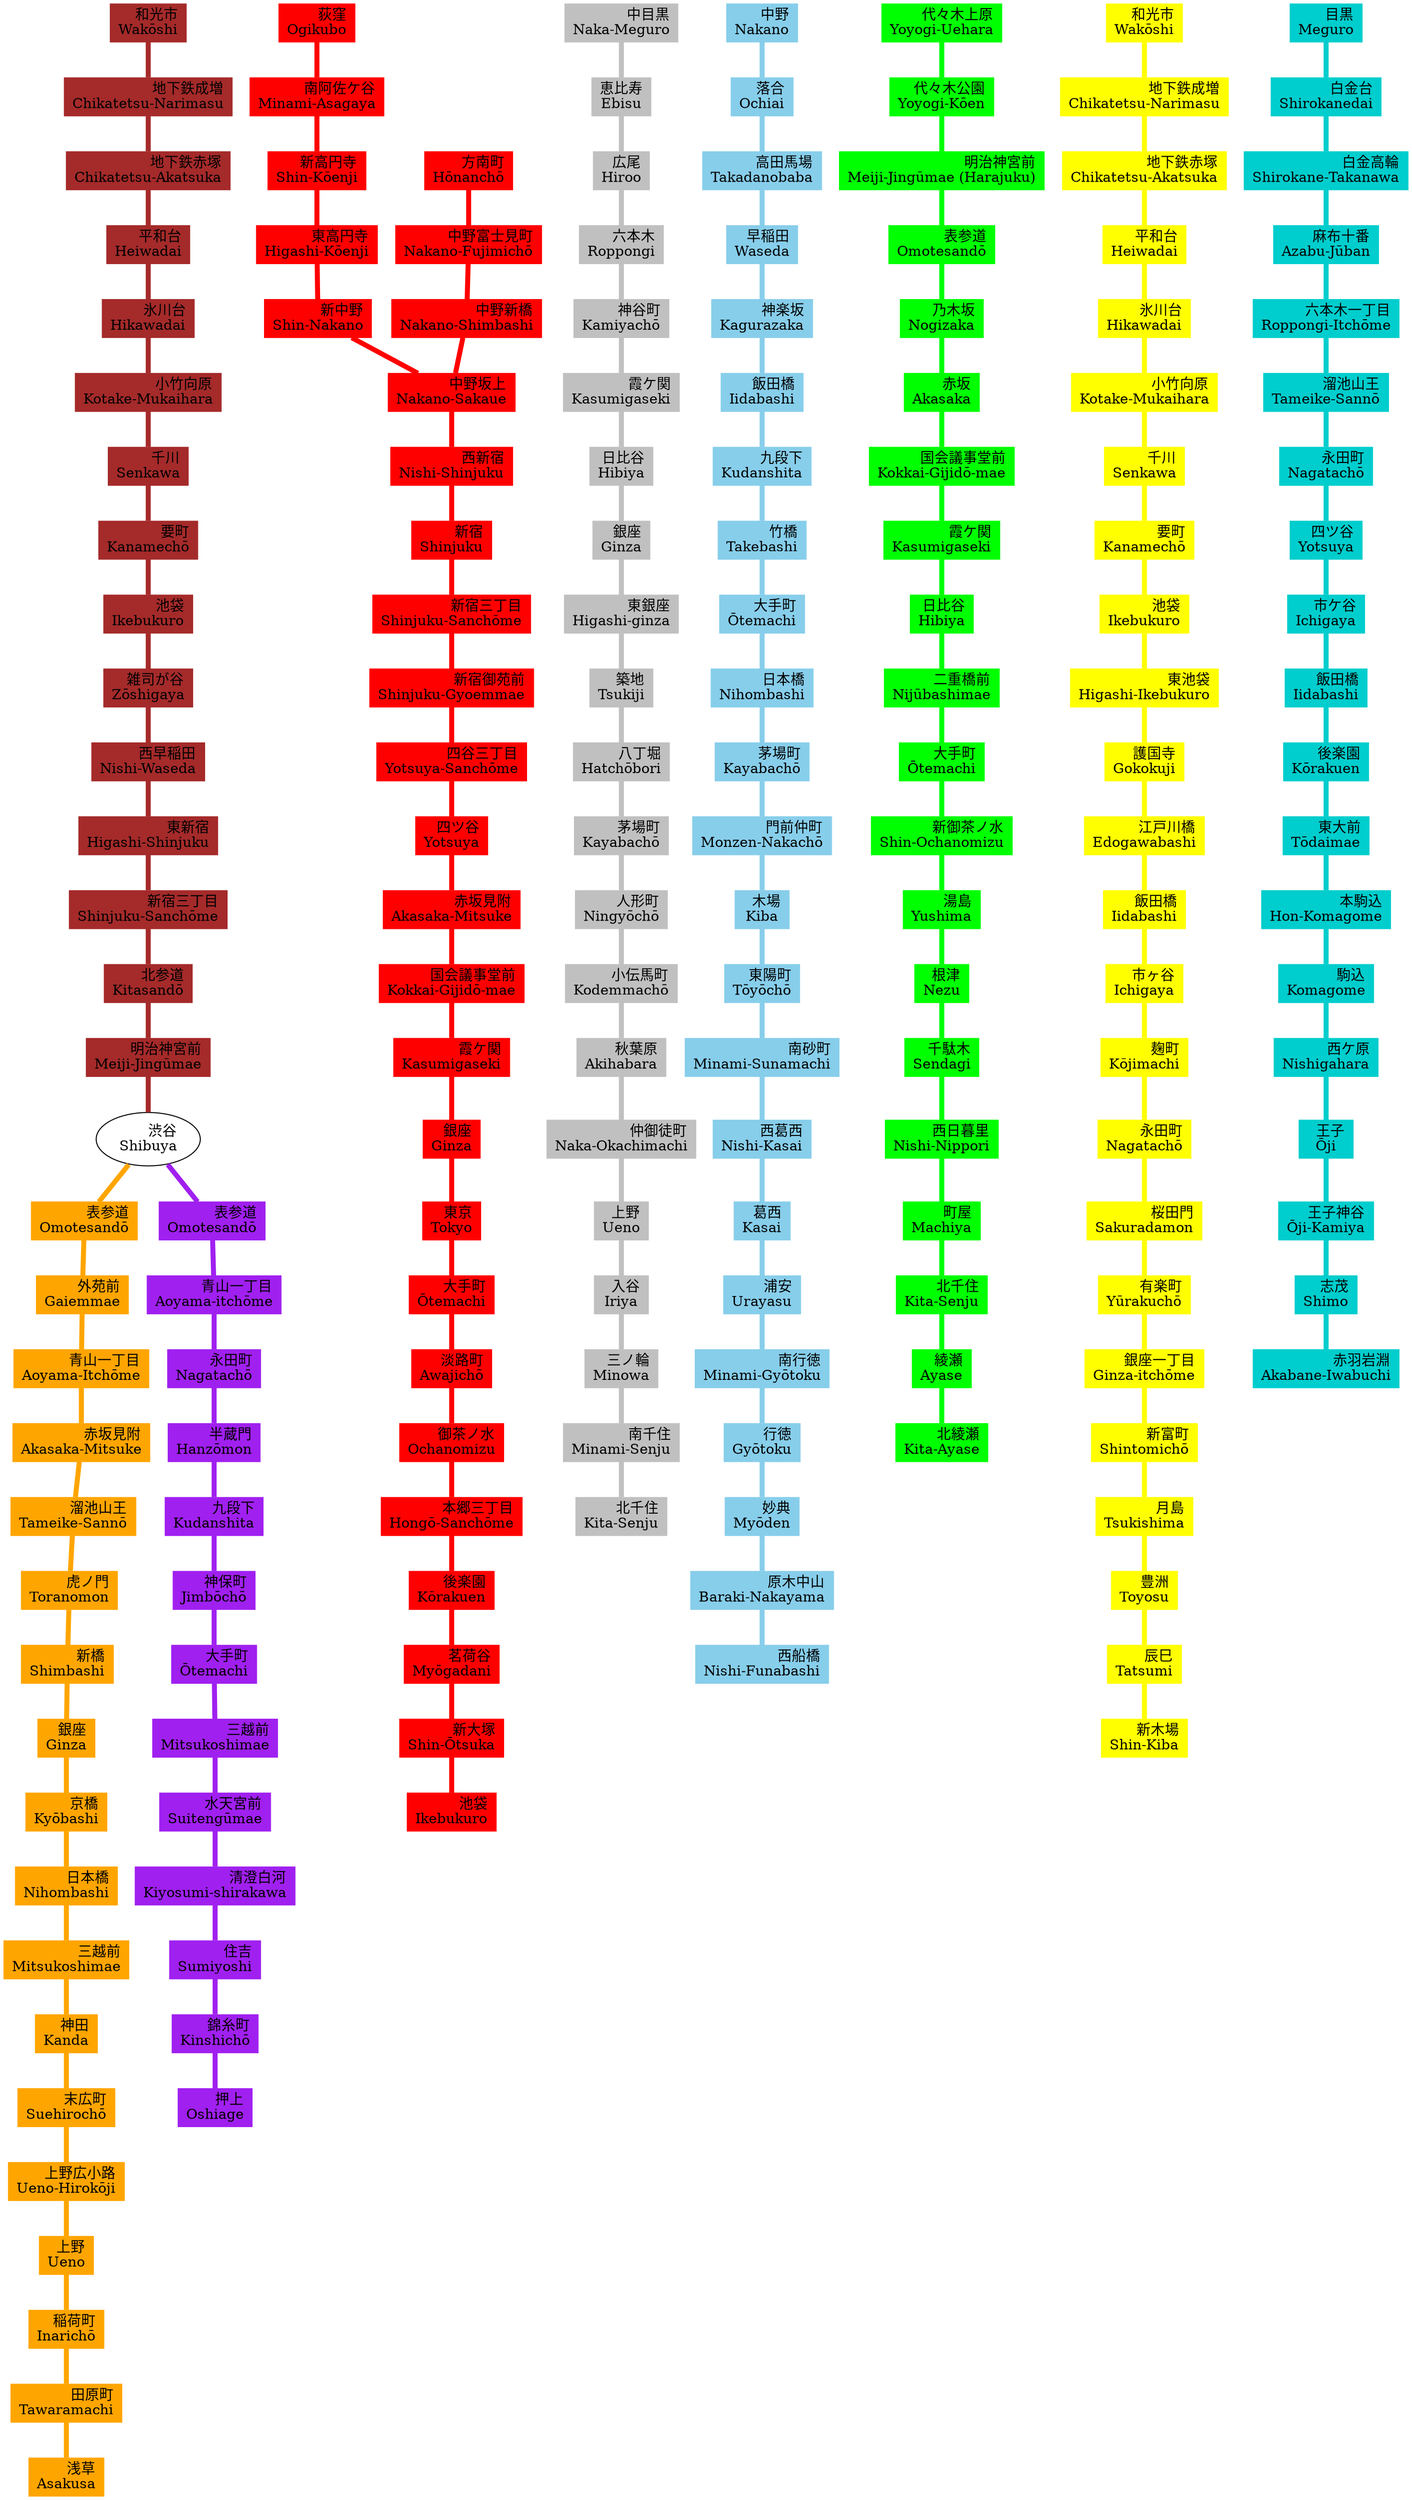 // Line                               | Code | Color        |
// -----------------------------------+------+--------------+
// No 3:  Ginza Line                  | G    | orange       |
// No 4:  Marunouchi Line             | M    | red          |
// No 4:  Marunouchi Line Branch Line | m    | red          |
// No 2:  Hibiya Line                 | H    | gray         |
// No 5:  Tōzai Line                  | T    | skyblue      |
// No 9:  Chiyoda Line                | C    | green        |
// No 8:  Yūrakuchō Line              | Y    | yellow       |
// No 11: Hanzōmon Line               | Z    | purple       |
// No 7:  Namboku Line                | N    | cyan3        |
// No 13: Fukutoshin Line             | F    | brown        |

graph tokyo_metro {
    node [shape=box, style=filled]
    edge [penwidth=5]

    // No 3: Ginza Line
    node [color=orange, fontcolor=black]
    G01_F16_Z01 [label="渋谷\rShibuya"]
    G02 [label="表参道\rOmotesandō"]
    G03 [label="外苑前\rGaiemmae"]
    G04 [label="青山一丁目\rAoyama-Itchōme"]
    G05 [label="赤坂見附\rAkasaka-Mitsuke"]
    G06 [label="溜池山王\rTameike-Sannō"]
    G07 [label="虎ノ門\rToranomon"]
    G08 [label="新橋\rShimbashi"]
    G09 [label="銀座\rGinza"]
    G10 [label="京橋\rKyōbashi"]
    G11 [label="日本橋\rNihombashi"]
    G12 [label="三越前\rMitsukoshimae"]
    G13 [label="神田\rKanda"]
    G14 [label="末広町\rSuehirochō"]
    G15 [label="上野広小路\rUeno-Hirokōji"]
    G16 [label="上野\rUeno"]
    G17 [label="稲荷町\rInarichō"]
    G18 [label="田原町\rTawaramachi"]
    G19 [label="浅草\rAsakusa"]

    edge [color=orange]
    G01_F16_Z01 -- G02 -- G03 -- G04 -- G05 -- G06 -- G07 -- G08 -- G09 -- G10 -- G11 -- G12 -- G13 -- G14 -- G15 -- G16 -- G17 -- G18 -- G19

    // No 4: Marunouchi Line
    node [color=red, fontcolor=black]
    M01 [label="荻窪\rOgikubo"]
    M02 [label="南阿佐ケ谷\rMinami-Asagaya"]
    M03 [label="新高円寺\rShin-Kōenji"]
    M04 [label="東高円寺\rHigashi-Kōenji"]
    M05 [label="新中野\rShin-Nakano"]
    M06 [label="中野坂上\rNakano-Sakaue"]
    M07 [label="西新宿\rNishi-Shinjuku"]
    M08 [label="新宿\rShinjuku"]
    M09 [label="新宿三丁目\rShinjuku-Sanchōme"]
    M10 [label="新宿御苑前\rShinjuku-Gyoemmae"]
    M11 [label="四谷三丁目\rYotsuya-Sanchōme"]
    M12 [label="四ツ谷\rYotsuya"]
    M13 [label="赤坂見附\rAkasaka-Mitsuke"]
    M14 [label="国会議事堂前\rKokkai-Gijidō-mae"]
    M15 [label="霞ケ関\rKasumigaseki"]
    M16 [label="銀座\rGinza"]
    M17 [label="東京\rTokyo"]
    M18 [label="大手町\rŌtemachi"]
    M19 [label="淡路町\rAwajichō"]
    M20 [label="御茶ノ水\rOchanomizu"]
    M21 [label="本郷三丁目\rHongō-Sanchōme"]
    M22 [label="後楽園\rKōrakuen"]
    M23 [label="茗荷谷\rMyōgadani"]
    M24 [label="新大塚\rShin-Ōtsuka"]
    M25 [label="池袋\rIkebukuro"]

    edge [color=red]
    M01 -- M02 -- M03 -- M04 -- M05 -- M06 -- M07 -- M08 -- M09 -- M10 -- M11 -- M12 -- M13 -- M14 -- M15 -- M16 -- M17 -- M18 -- M19 -- M20 -- M21 -- M22 -- M23 -- M24 -- M25

    // No 4: Marunouchi Line Branch Line
    node [color=red, fontcolor=black]
    m03 [label="方南町\rHōnanchō"]
    m04 [label="中野富士見町\rNakano-Fujimichō"]
    m05 [label="中野新橋\rNakano-Shimbashi"]
    M06 [label="中野坂上\rNakano-Sakaue"]

    edge [color=red]
    m03 -- m04 -- m05 -- M06

    // No 2: Hibiya Line
    node [color=gray, fontcolor=black]
    H01 [label="中目黒\rNaka-Meguro"]
    H02 [label="恵比寿\rEbisu"]
    H03 [label="広尾\rHiroo"]
    H04 [label="六本木\rRoppongi"]
    H05 [label="神谷町\rKamiyachō"]
    H06 [label="霞ケ関\rKasumigaseki"]
    H07 [label="日比谷\rHibiya"]
    H08 [label="銀座\rGinza"]
    H09 [label="東銀座\rHigashi-ginza"]
    H10 [label="築地\rTsukiji"]
    H11 [label="八丁堀\rHatchōbori"]
    H12 [label="茅場町\rKayabachō"]
    H13 [label="人形町\rNingyōchō"]
    H14 [label="小伝馬町\rKodemmachō"]
    H15 [label="秋葉原\rAkihabara"]
    H16 [label="仲御徒町\rNaka-Okachimachi"]
    H17 [label="上野\rUeno"]
    H18 [label="入谷\rIriya"]
    H19 [label="三ノ輪\rMinowa"]
    H20 [label="南千住\rMinami-Senju"]
    H21 [label="北千住\rKita-Senju"]

    edge [color=gray]
    H01 -- H02 -- H03 -- H04 -- H05 -- H06 -- H07 -- H08 -- H09 -- H10 -- H11 -- H12 -- H13 -- H14 -- H15 -- H16 -- H17 -- H18 -- H19 -- H20 -- H21

    // No 5: Tōzai Line
    node [color=skyblue, fontcolor=black]
    T01 [label="中野\rNakano"]
    T02 [label="落合\rOchiai"]
    T03 [label="高田馬場\rTakadanobaba"]
    T04 [label="早稲田\rWaseda"]
    T05 [label="神楽坂\rKagurazaka"]
    T06 [label="飯田橋\rIidabashi"]
    T07 [label="九段下\rKudanshita"]
    T08 [label="竹橋\rTakebashi"]
    T09 [label="大手町\rŌtemachi"]
    T10 [label="日本橋\rNihombashi"]
    T11 [label="茅場町\rKayabachō"]
    T12 [label="門前仲町\rMonzen-Nakachō"]
    T13 [label="木場\rKiba"]
    T14 [label="東陽町\rTōyōchō"]
    T15 [label="南砂町\rMinami-Sunamachi"]
    T16 [label="西葛西\rNishi-Kasai"]
    T17 [label="葛西\rKasai"]
    T18 [label="浦安\rUrayasu"]
    T19 [label="南行徳\rMinami-Gyōtoku"]
    T20 [label="行徳\rGyōtoku"]
    T21 [label="妙典\rMyōden"]
    T22 [label="原木中山\rBaraki-Nakayama"]
    T23 [label="西船橋\rNishi-Funabashi"]

    edge [color=skyblue]
    T01 -- T02 -- T03 -- T04 -- T05 -- T06 -- T07 -- T08 -- T09 -- T10 -- T11 -- T12 -- T13 -- T14 -- T15 -- T16 -- T17 -- T18 -- T19 -- T20 -- T21 -- T22 -- T23

    // No 9: Chiyoda Line
    node [color=green, fontcolor=black]
    C01 [label="代々木上原\rYoyogi-Uehara"]
    C02 [label="代々木公園\rYoyogi-Kōen"]
    C03 [label="明治神宮前\rMeiji-Jingūmae (Harajuku)"]
    C04 [label="表参道\rOmotesandō"]
    C05 [label="乃木坂\rNogizaka"]
    C06 [label="赤坂\rAkasaka"]
    C07 [label="国会議事堂前\rKokkai-Gijidō-mae"]
    C08 [label="霞ケ関\rKasumigaseki"]
    C09 [label="日比谷\rHibiya"]
    C10 [label="二重橋前\rNijūbashimae"]
    C11 [label="大手町\rŌtemachi"]
    C12 [label="新御茶ノ水\rShin-Ochanomizu"]
    C13 [label="湯島\rYushima"]
    C14 [label="根津\rNezu"]
    C15 [label="千駄木\rSendagi"]
    C16 [label="西日暮里\rNishi-Nippori"]
    C17 [label="町屋\rMachiya"]
    C18 [label="北千住\rKita-Senju"]
    C19 [label="綾瀬\rAyase"]
    C20 [label="北綾瀬\rKita-Ayase"]

    edge [color=green]
    C01 -- C02 -- C03 -- C04 -- C05 -- C06 -- C07 -- C08 -- C09 -- C10 -- C11 -- C12 -- C13 -- C14 -- C15 -- C16 -- C17 -- C18 -- C19 -- C20

    // No 8: Yūrakuchō Line
    node [color=yellow, fontcolor=black]
    Y01 [label="和光市\rWakōshi"]
    Y02 [label="地下鉄成増\rChikatetsu-Narimasu"]
    Y03 [label="地下鉄赤塚\rChikatetsu-Akatsuka"]
    Y04 [label="平和台\rHeiwadai"]
    Y05 [label="氷川台\rHikawadai"]
    Y06 [label="小竹向原\rKotake-Mukaihara"]
    Y07 [label="千川\rSenkawa"]
    Y08 [label="要町\rKanamechō"]
    Y09 [label="池袋\rIkebukuro"]
    Y10 [label="東池袋\rHigashi-Ikebukuro"]
    Y11 [label="護国寺\rGokokuji"]
    Y12 [label="江戸川橋\rEdogawabashi"]
    Y13 [label="飯田橋\rIidabashi"]
    Y14 [label="市ヶ谷\rIchigaya"]
    Y15 [label="麹町\rKōjimachi"]
    Y16 [label="永田町\rNagatachō"]
    Y17 [label="桜田門\rSakuradamon"]
    Y18 [label="有楽町\rYūrakuchō"]
    Y19 [label="銀座一丁目\rGinza-itchōme"]
    Y20 [label="新富町\rShintomichō"]
    Y21 [label="月島\rTsukishima"]
    Y22 [label="豊洲\rToyosu"]
    Y23 [label="辰巳\rTatsumi"]
    Y24 [label="新木場\rShin-Kiba"]

    edge [color=yellow]
    Y01 -- Y02 -- Y03 -- Y04 -- Y05 -- Y06 -- Y07 -- Y08 -- Y09 -- Y10 -- Y11 -- Y12 -- Y13 -- Y14 -- Y15 -- Y16 -- Y17 -- Y18 -- Y19 -- Y20 -- Y21 -- Y22 -- Y23 -- Y24

    // No 11: Hanzōmon Line
    node [color=purple, fontcolor=black]
    G01_F16_Z01 [label="渋谷\rShibuya", shape=ellipse, color=black, fontcolor=black, fillcolor=white]
    Z02 [label="表参道\rOmotesandō"]
    Z03 [label="青山一丁目\rAoyama-itchōme"]
    Z04 [label="永田町\rNagatachō"]
    Z05 [label="半蔵門\rHanzōmon"]
    Z06 [label="九段下\rKudanshita"]
    Z07 [label="神保町\rJimbōchō"]
    Z08 [label="大手町\rŌtemachi"]
    Z09 [label="三越前\rMitsukoshimae"]
    Z10 [label="水天宮前\rSuitengūmae"]
    Z11 [label="清澄白河\rKiyosumi-shirakawa"]
    Z12 [label="住吉\rSumiyoshi"]
    Z13 [label="錦糸町\rKinshichō"]
    Z14 [label="押上\rOshiage"]

    edge [color=purple]
    G01_F16_Z01 -- Z02 -- Z03 -- Z04 -- Z05 -- Z06 -- Z07 -- Z08 -- Z09 -- Z10 -- Z11 -- Z12 -- Z13 -- Z14

    // No 7: Namboku Line
    node [color=cyan3, fontcolor=black]
    N01 [label="目黒\rMeguro"]
    N02 [label="白金台\rShirokanedai"]
    N03 [label="白金高輪\rShirokane-Takanawa"]
    N04 [label="麻布十番\rAzabu-Jūban"]
    N05 [label="六本木一丁目\rRoppongi-Itchōme"]
    N06 [label="溜池山王\rTameike-Sannō"]
    N07 [label="永田町\rNagatachō"]
    N08 [label="四ツ谷\rYotsuya"]
    N09 [label="市ケ谷\rIchigaya"]
    N10 [label="飯田橋\rIidabashi"]
    N11 [label="後楽園\rKōrakuen"]
    N12 [label="東大前\rTōdaimae"]
    N13 [label="本駒込\rHon-Komagome"]
    N14 [label="駒込\rKomagome"]
    N15 [label="西ケ原\rNishigahara"]
    N16 [label="王子\rŌji"]
    N17 [label="王子神谷\rŌji-Kamiya"]
    N18 [label="志茂\rShimo"]
    N19 [label="赤羽岩淵\rAkabane-Iwabuchi"]

    edge [color=cyan3]
    N01 -- N02 -- N03 -- N04 -- N05 -- N06 -- N07 -- N08 -- N09 -- N10 -- N11 -- N12 -- N13 -- N14 -- N15 -- N16 -- N17 -- N18 -- N19

    // No 13: Fukutoshin Line
    node [color=brown, fontcolor=black]
    F01 [label="和光市\rWakōshi"]
    F02 [label="地下鉄成増\rChikatetsu-Narimasu"]
    F03 [label="地下鉄赤塚\rChikatetsu-Akatsuka"]
    F04 [label="平和台\rHeiwadai"]
    F05 [label="氷川台\rHikawadai"]
    F06 [label="小竹向原\rKotake-Mukaihara"]
    F07 [label="千川\rSenkawa"]
    F08 [label="要町\rKanamechō"]
    F09 [label="池袋\rIkebukuro"]
    F10 [label="雑司が谷\rZōshigaya"]
    F11 [label="西早稲田\rNishi-Waseda"]
    F12 [label="東新宿\rHigashi-Shinjuku"]
    F13 [label="新宿三丁目\rShinjuku-Sanchōme"]
    F14 [label="北参道\rKitasandō"]
    F15 [label="明治神宮前\rMeiji-Jingūmae"]
    G01_F16_Z01 [label="渋谷\rShibuya"]

    edge [color=brown]
    F01 -- F02 -- F03 -- F04 -- F05 -- F06 -- F07 -- F08 -- F09 -- F10 -- F11 -- F12 -- F13 -- F14 -- F15 -- G01_F16_Z01
}

